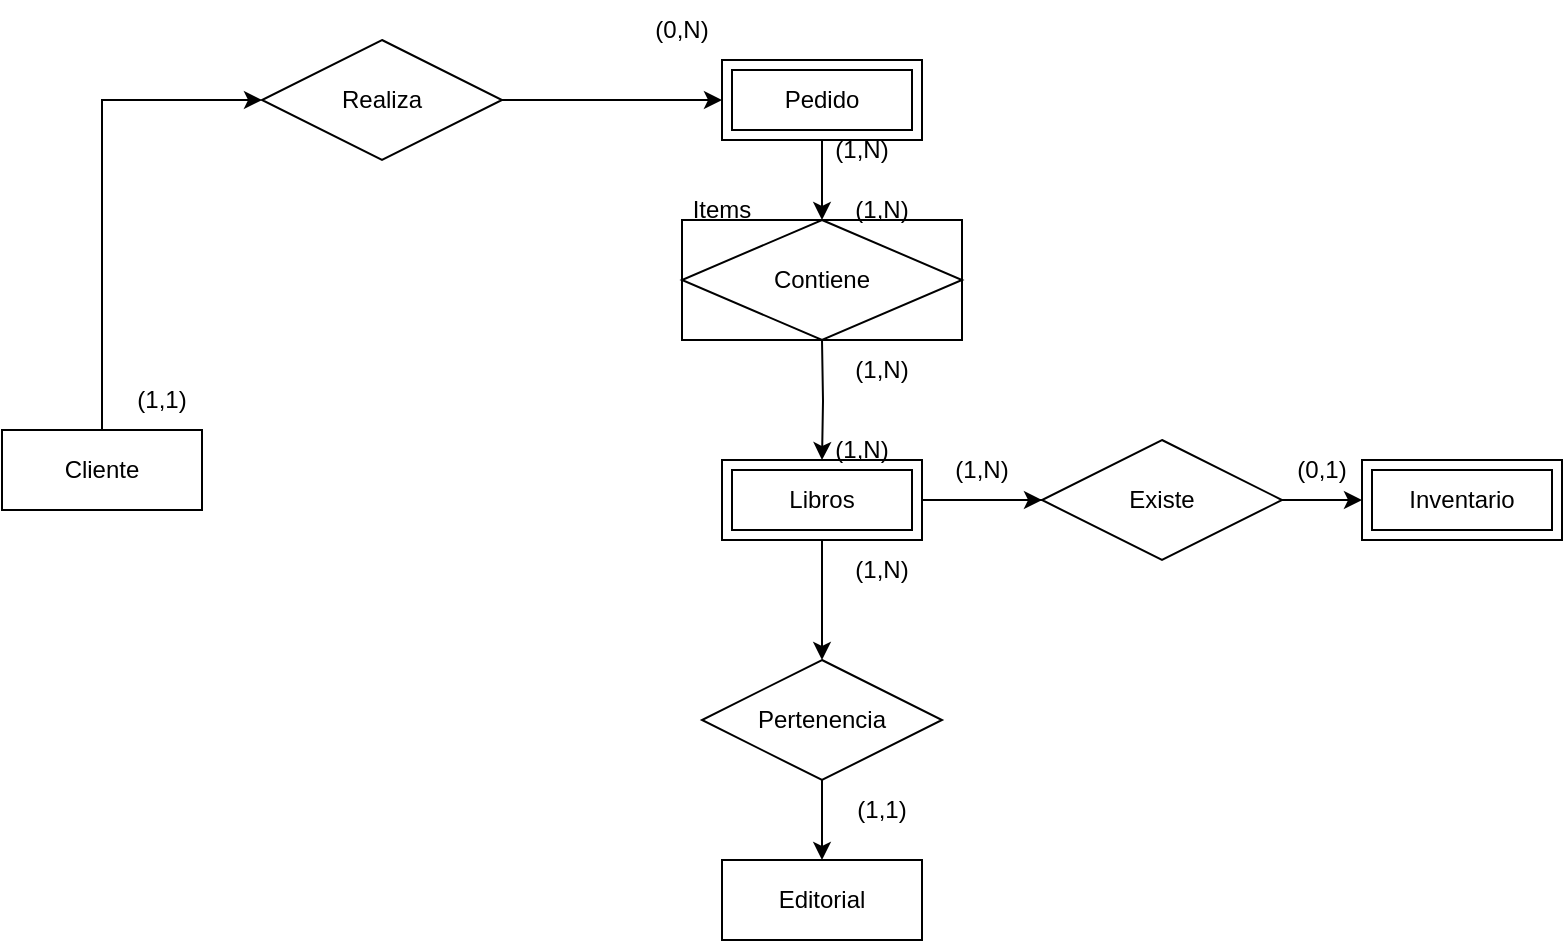 <mxfile version="26.2.14">
  <diagram name="Página-1" id="ceBpaVaIlLMgrFAXWiwR">
    <mxGraphModel dx="872" dy="431" grid="1" gridSize="10" guides="1" tooltips="1" connect="1" arrows="1" fold="1" page="1" pageScale="1" pageWidth="827" pageHeight="1169" math="0" shadow="0">
      <root>
        <mxCell id="0" />
        <mxCell id="1" parent="0" />
        <mxCell id="bDxKb_9HD-UwIdmwbNHL-8" style="edgeStyle=orthogonalEdgeStyle;rounded=0;orthogonalLoop=1;jettySize=auto;html=1;exitX=0.5;exitY=0;exitDx=0;exitDy=0;entryX=0;entryY=0.5;entryDx=0;entryDy=0;" edge="1" parent="1" source="bDxKb_9HD-UwIdmwbNHL-1" target="bDxKb_9HD-UwIdmwbNHL-7">
          <mxGeometry relative="1" as="geometry" />
        </mxCell>
        <mxCell id="bDxKb_9HD-UwIdmwbNHL-1" value="Cliente" style="whiteSpace=wrap;html=1;align=center;" vertex="1" parent="1">
          <mxGeometry x="20" y="545" width="100" height="40" as="geometry" />
        </mxCell>
        <mxCell id="bDxKb_9HD-UwIdmwbNHL-14" style="edgeStyle=orthogonalEdgeStyle;rounded=0;orthogonalLoop=1;jettySize=auto;html=1;exitX=0.5;exitY=1;exitDx=0;exitDy=0;entryX=0.5;entryY=0;entryDx=0;entryDy=0;" edge="1" parent="1" source="bDxKb_9HD-UwIdmwbNHL-2">
          <mxGeometry relative="1" as="geometry">
            <mxPoint x="430" y="440" as="targetPoint" />
          </mxGeometry>
        </mxCell>
        <mxCell id="bDxKb_9HD-UwIdmwbNHL-2" value="Pedido" style="shape=ext;margin=3;double=1;whiteSpace=wrap;html=1;align=center;" vertex="1" parent="1">
          <mxGeometry x="380" y="360" width="100" height="40" as="geometry" />
        </mxCell>
        <mxCell id="bDxKb_9HD-UwIdmwbNHL-3" value="Editorial" style="whiteSpace=wrap;html=1;align=center;" vertex="1" parent="1">
          <mxGeometry x="380" y="760" width="100" height="40" as="geometry" />
        </mxCell>
        <mxCell id="bDxKb_9HD-UwIdmwbNHL-19" style="edgeStyle=orthogonalEdgeStyle;rounded=0;orthogonalLoop=1;jettySize=auto;html=1;exitX=0.5;exitY=1;exitDx=0;exitDy=0;entryX=0.5;entryY=0;entryDx=0;entryDy=0;" edge="1" parent="1" source="bDxKb_9HD-UwIdmwbNHL-4" target="bDxKb_9HD-UwIdmwbNHL-18">
          <mxGeometry relative="1" as="geometry" />
        </mxCell>
        <mxCell id="bDxKb_9HD-UwIdmwbNHL-23" style="edgeStyle=orthogonalEdgeStyle;rounded=0;orthogonalLoop=1;jettySize=auto;html=1;exitX=1;exitY=0.5;exitDx=0;exitDy=0;entryX=0;entryY=0.5;entryDx=0;entryDy=0;" edge="1" parent="1" source="bDxKb_9HD-UwIdmwbNHL-4" target="bDxKb_9HD-UwIdmwbNHL-6">
          <mxGeometry relative="1" as="geometry" />
        </mxCell>
        <mxCell id="bDxKb_9HD-UwIdmwbNHL-25" style="edgeStyle=orthogonalEdgeStyle;rounded=0;orthogonalLoop=1;jettySize=auto;html=1;exitX=1;exitY=0.5;exitDx=0;exitDy=0;entryX=0;entryY=0.5;entryDx=0;entryDy=0;" edge="1" parent="1" source="bDxKb_9HD-UwIdmwbNHL-4" target="bDxKb_9HD-UwIdmwbNHL-24">
          <mxGeometry relative="1" as="geometry" />
        </mxCell>
        <mxCell id="bDxKb_9HD-UwIdmwbNHL-4" value="Libros" style="shape=ext;margin=3;double=1;whiteSpace=wrap;html=1;align=center;" vertex="1" parent="1">
          <mxGeometry x="380" y="560" width="100" height="40" as="geometry" />
        </mxCell>
        <mxCell id="bDxKb_9HD-UwIdmwbNHL-6" value="Inventario" style="shape=ext;margin=3;double=1;whiteSpace=wrap;html=1;align=center;" vertex="1" parent="1">
          <mxGeometry x="700" y="560" width="100" height="40" as="geometry" />
        </mxCell>
        <mxCell id="bDxKb_9HD-UwIdmwbNHL-9" style="edgeStyle=orthogonalEdgeStyle;rounded=0;orthogonalLoop=1;jettySize=auto;html=1;exitX=1;exitY=0.5;exitDx=0;exitDy=0;entryX=0;entryY=0.5;entryDx=0;entryDy=0;" edge="1" parent="1" source="bDxKb_9HD-UwIdmwbNHL-7" target="bDxKb_9HD-UwIdmwbNHL-2">
          <mxGeometry relative="1" as="geometry" />
        </mxCell>
        <mxCell id="bDxKb_9HD-UwIdmwbNHL-7" value="Realiza" style="shape=rhombus;perimeter=rhombusPerimeter;whiteSpace=wrap;html=1;align=center;" vertex="1" parent="1">
          <mxGeometry x="150" y="350" width="120" height="60" as="geometry" />
        </mxCell>
        <mxCell id="bDxKb_9HD-UwIdmwbNHL-11" value="(1,1)" style="text;html=1;align=center;verticalAlign=middle;whiteSpace=wrap;rounded=0;" vertex="1" parent="1">
          <mxGeometry x="70" y="515" width="60" height="30" as="geometry" />
        </mxCell>
        <mxCell id="bDxKb_9HD-UwIdmwbNHL-12" value="(0,N)" style="text;html=1;align=center;verticalAlign=middle;whiteSpace=wrap;rounded=0;" vertex="1" parent="1">
          <mxGeometry x="330" y="330" width="60" height="30" as="geometry" />
        </mxCell>
        <mxCell id="bDxKb_9HD-UwIdmwbNHL-15" style="edgeStyle=orthogonalEdgeStyle;rounded=0;orthogonalLoop=1;jettySize=auto;html=1;exitX=0.5;exitY=1;exitDx=0;exitDy=0;entryX=0.5;entryY=0;entryDx=0;entryDy=0;" edge="1" parent="1" target="bDxKb_9HD-UwIdmwbNHL-4">
          <mxGeometry relative="1" as="geometry">
            <mxPoint x="430" y="530" as="targetPoint" />
            <mxPoint x="430" y="500" as="sourcePoint" />
            <Array as="points" />
          </mxGeometry>
        </mxCell>
        <mxCell id="bDxKb_9HD-UwIdmwbNHL-16" value="(1,N)" style="text;html=1;align=center;verticalAlign=middle;whiteSpace=wrap;rounded=0;" vertex="1" parent="1">
          <mxGeometry x="420" y="390" width="60" height="30" as="geometry" />
        </mxCell>
        <mxCell id="bDxKb_9HD-UwIdmwbNHL-17" value="(1,N)" style="text;html=1;align=center;verticalAlign=middle;whiteSpace=wrap;rounded=0;" vertex="1" parent="1">
          <mxGeometry x="430" y="500" width="60" height="30" as="geometry" />
        </mxCell>
        <mxCell id="bDxKb_9HD-UwIdmwbNHL-20" style="edgeStyle=orthogonalEdgeStyle;rounded=0;orthogonalLoop=1;jettySize=auto;html=1;exitX=0.5;exitY=1;exitDx=0;exitDy=0;entryX=0.5;entryY=0;entryDx=0;entryDy=0;" edge="1" parent="1" source="bDxKb_9HD-UwIdmwbNHL-18" target="bDxKb_9HD-UwIdmwbNHL-3">
          <mxGeometry relative="1" as="geometry" />
        </mxCell>
        <mxCell id="bDxKb_9HD-UwIdmwbNHL-18" value="Pertenencia" style="shape=rhombus;perimeter=rhombusPerimeter;whiteSpace=wrap;html=1;align=center;" vertex="1" parent="1">
          <mxGeometry x="370" y="660" width="120" height="60" as="geometry" />
        </mxCell>
        <mxCell id="bDxKb_9HD-UwIdmwbNHL-21" value="(1,N)" style="text;html=1;align=center;verticalAlign=middle;whiteSpace=wrap;rounded=0;" vertex="1" parent="1">
          <mxGeometry x="430" y="600" width="60" height="30" as="geometry" />
        </mxCell>
        <mxCell id="bDxKb_9HD-UwIdmwbNHL-22" value="(1,1)" style="text;html=1;align=center;verticalAlign=middle;whiteSpace=wrap;rounded=0;" vertex="1" parent="1">
          <mxGeometry x="430" y="720" width="60" height="30" as="geometry" />
        </mxCell>
        <mxCell id="bDxKb_9HD-UwIdmwbNHL-24" value="Existe" style="shape=rhombus;perimeter=rhombusPerimeter;whiteSpace=wrap;html=1;align=center;" vertex="1" parent="1">
          <mxGeometry x="540" y="550" width="120" height="60" as="geometry" />
        </mxCell>
        <mxCell id="bDxKb_9HD-UwIdmwbNHL-26" value="(1,N)" style="text;html=1;align=center;verticalAlign=middle;whiteSpace=wrap;rounded=0;" vertex="1" parent="1">
          <mxGeometry x="480" y="550" width="60" height="30" as="geometry" />
        </mxCell>
        <mxCell id="bDxKb_9HD-UwIdmwbNHL-27" value="(0,1)" style="text;html=1;align=center;verticalAlign=middle;whiteSpace=wrap;rounded=0;" vertex="1" parent="1">
          <mxGeometry x="650" y="550" width="60" height="30" as="geometry" />
        </mxCell>
        <mxCell id="bDxKb_9HD-UwIdmwbNHL-28" value="Contiene" style="shape=associativeEntity;whiteSpace=wrap;html=1;align=center;" vertex="1" parent="1">
          <mxGeometry x="360" y="440" width="140" height="60" as="geometry" />
        </mxCell>
        <mxCell id="bDxKb_9HD-UwIdmwbNHL-29" value="Items" style="text;html=1;align=center;verticalAlign=middle;whiteSpace=wrap;rounded=0;" vertex="1" parent="1">
          <mxGeometry x="350" y="420" width="60" height="30" as="geometry" />
        </mxCell>
        <mxCell id="bDxKb_9HD-UwIdmwbNHL-30" value="(1,N)" style="text;html=1;align=center;verticalAlign=middle;whiteSpace=wrap;rounded=0;" vertex="1" parent="1">
          <mxGeometry x="430" y="420" width="60" height="30" as="geometry" />
        </mxCell>
        <mxCell id="bDxKb_9HD-UwIdmwbNHL-31" value="(1,N)" style="text;html=1;align=center;verticalAlign=middle;whiteSpace=wrap;rounded=0;" vertex="1" parent="1">
          <mxGeometry x="420" y="540" width="60" height="30" as="geometry" />
        </mxCell>
      </root>
    </mxGraphModel>
  </diagram>
</mxfile>
